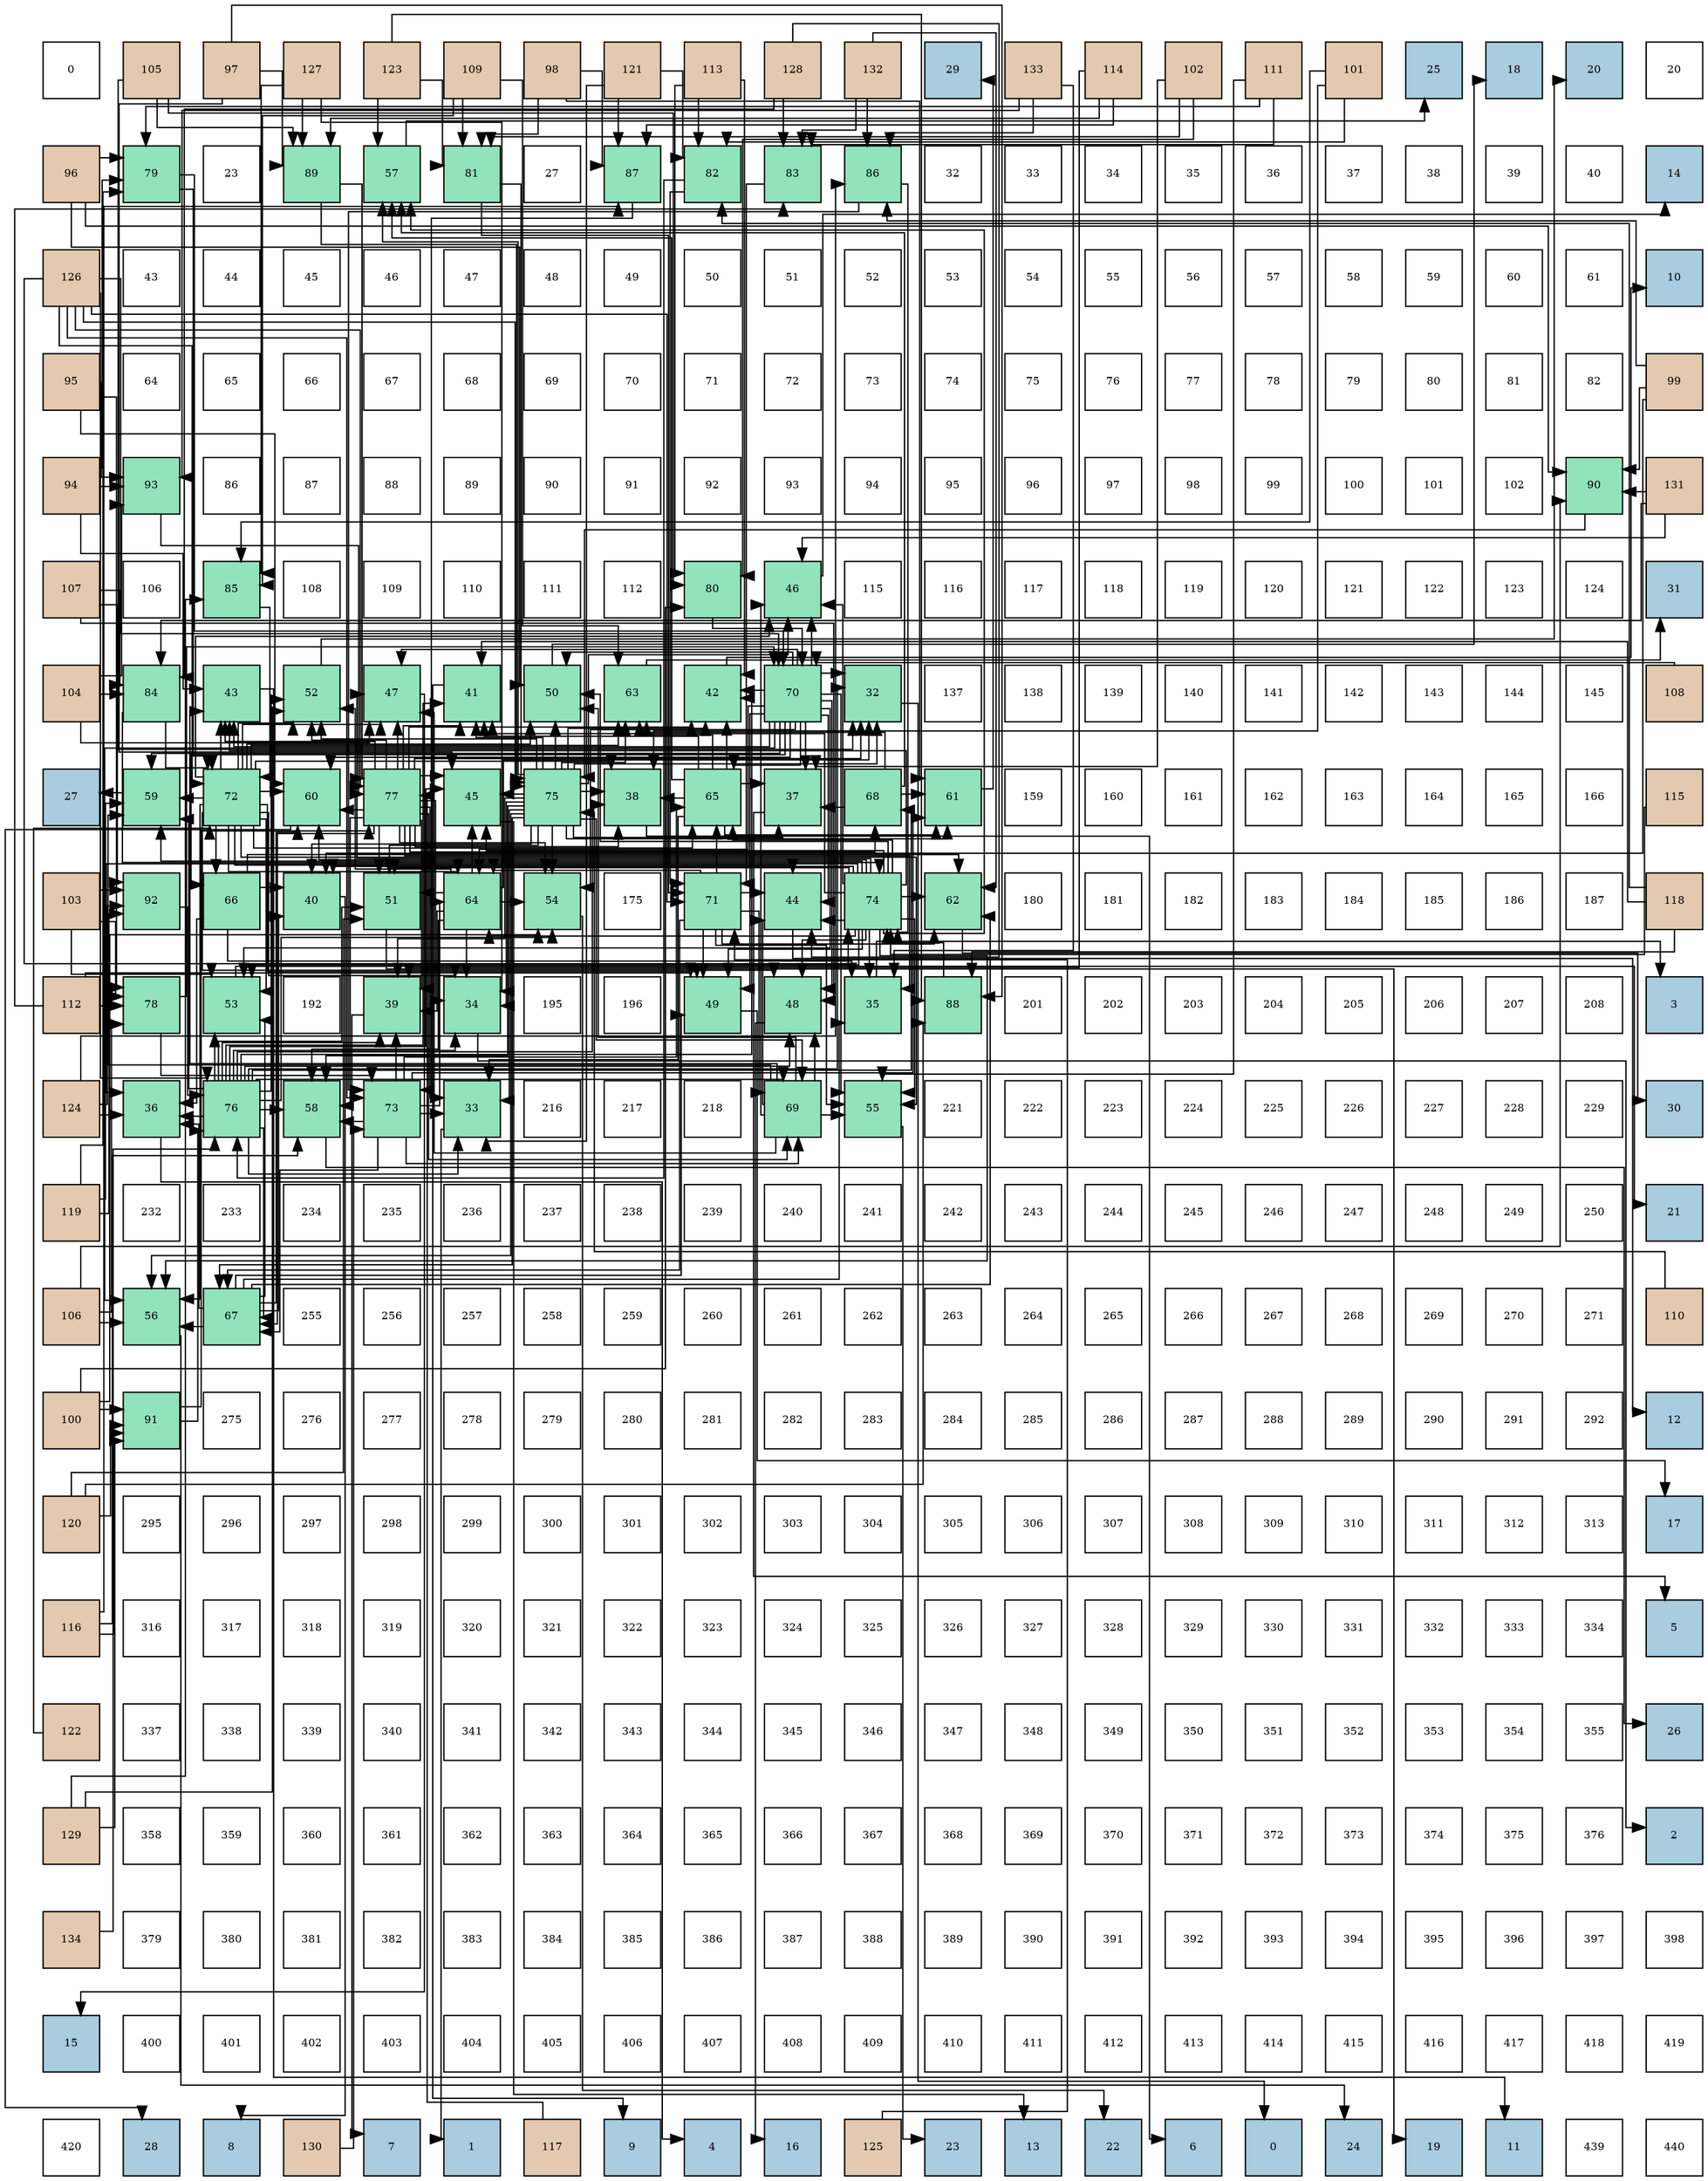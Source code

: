 digraph layout{
 rankdir=TB;
 splines=ortho;
 node [style=filled shape=square fixedsize=true width=0.6];
0[label="0", fontsize=8, fillcolor="#ffffff"];
1[label="105", fontsize=8, fillcolor="#e3c9af"];
2[label="97", fontsize=8, fillcolor="#e3c9af"];
3[label="127", fontsize=8, fillcolor="#e3c9af"];
4[label="123", fontsize=8, fillcolor="#e3c9af"];
5[label="109", fontsize=8, fillcolor="#e3c9af"];
6[label="98", fontsize=8, fillcolor="#e3c9af"];
7[label="121", fontsize=8, fillcolor="#e3c9af"];
8[label="113", fontsize=8, fillcolor="#e3c9af"];
9[label="128", fontsize=8, fillcolor="#e3c9af"];
10[label="132", fontsize=8, fillcolor="#e3c9af"];
11[label="29", fontsize=8, fillcolor="#a9ccde"];
12[label="133", fontsize=8, fillcolor="#e3c9af"];
13[label="114", fontsize=8, fillcolor="#e3c9af"];
14[label="102", fontsize=8, fillcolor="#e3c9af"];
15[label="111", fontsize=8, fillcolor="#e3c9af"];
16[label="101", fontsize=8, fillcolor="#e3c9af"];
17[label="25", fontsize=8, fillcolor="#a9ccde"];
18[label="18", fontsize=8, fillcolor="#a9ccde"];
19[label="20", fontsize=8, fillcolor="#a9ccde"];
20[label="20", fontsize=8, fillcolor="#ffffff"];
21[label="96", fontsize=8, fillcolor="#e3c9af"];
22[label="79", fontsize=8, fillcolor="#91e3bb"];
23[label="23", fontsize=8, fillcolor="#ffffff"];
24[label="89", fontsize=8, fillcolor="#91e3bb"];
25[label="57", fontsize=8, fillcolor="#91e3bb"];
26[label="81", fontsize=8, fillcolor="#91e3bb"];
27[label="27", fontsize=8, fillcolor="#ffffff"];
28[label="87", fontsize=8, fillcolor="#91e3bb"];
29[label="82", fontsize=8, fillcolor="#91e3bb"];
30[label="83", fontsize=8, fillcolor="#91e3bb"];
31[label="86", fontsize=8, fillcolor="#91e3bb"];
32[label="32", fontsize=8, fillcolor="#ffffff"];
33[label="33", fontsize=8, fillcolor="#ffffff"];
34[label="34", fontsize=8, fillcolor="#ffffff"];
35[label="35", fontsize=8, fillcolor="#ffffff"];
36[label="36", fontsize=8, fillcolor="#ffffff"];
37[label="37", fontsize=8, fillcolor="#ffffff"];
38[label="38", fontsize=8, fillcolor="#ffffff"];
39[label="39", fontsize=8, fillcolor="#ffffff"];
40[label="40", fontsize=8, fillcolor="#ffffff"];
41[label="14", fontsize=8, fillcolor="#a9ccde"];
42[label="126", fontsize=8, fillcolor="#e3c9af"];
43[label="43", fontsize=8, fillcolor="#ffffff"];
44[label="44", fontsize=8, fillcolor="#ffffff"];
45[label="45", fontsize=8, fillcolor="#ffffff"];
46[label="46", fontsize=8, fillcolor="#ffffff"];
47[label="47", fontsize=8, fillcolor="#ffffff"];
48[label="48", fontsize=8, fillcolor="#ffffff"];
49[label="49", fontsize=8, fillcolor="#ffffff"];
50[label="50", fontsize=8, fillcolor="#ffffff"];
51[label="51", fontsize=8, fillcolor="#ffffff"];
52[label="52", fontsize=8, fillcolor="#ffffff"];
53[label="53", fontsize=8, fillcolor="#ffffff"];
54[label="54", fontsize=8, fillcolor="#ffffff"];
55[label="55", fontsize=8, fillcolor="#ffffff"];
56[label="56", fontsize=8, fillcolor="#ffffff"];
57[label="57", fontsize=8, fillcolor="#ffffff"];
58[label="58", fontsize=8, fillcolor="#ffffff"];
59[label="59", fontsize=8, fillcolor="#ffffff"];
60[label="60", fontsize=8, fillcolor="#ffffff"];
61[label="61", fontsize=8, fillcolor="#ffffff"];
62[label="10", fontsize=8, fillcolor="#a9ccde"];
63[label="95", fontsize=8, fillcolor="#e3c9af"];
64[label="64", fontsize=8, fillcolor="#ffffff"];
65[label="65", fontsize=8, fillcolor="#ffffff"];
66[label="66", fontsize=8, fillcolor="#ffffff"];
67[label="67", fontsize=8, fillcolor="#ffffff"];
68[label="68", fontsize=8, fillcolor="#ffffff"];
69[label="69", fontsize=8, fillcolor="#ffffff"];
70[label="70", fontsize=8, fillcolor="#ffffff"];
71[label="71", fontsize=8, fillcolor="#ffffff"];
72[label="72", fontsize=8, fillcolor="#ffffff"];
73[label="73", fontsize=8, fillcolor="#ffffff"];
74[label="74", fontsize=8, fillcolor="#ffffff"];
75[label="75", fontsize=8, fillcolor="#ffffff"];
76[label="76", fontsize=8, fillcolor="#ffffff"];
77[label="77", fontsize=8, fillcolor="#ffffff"];
78[label="78", fontsize=8, fillcolor="#ffffff"];
79[label="79", fontsize=8, fillcolor="#ffffff"];
80[label="80", fontsize=8, fillcolor="#ffffff"];
81[label="81", fontsize=8, fillcolor="#ffffff"];
82[label="82", fontsize=8, fillcolor="#ffffff"];
83[label="99", fontsize=8, fillcolor="#e3c9af"];
84[label="94", fontsize=8, fillcolor="#e3c9af"];
85[label="93", fontsize=8, fillcolor="#91e3bb"];
86[label="86", fontsize=8, fillcolor="#ffffff"];
87[label="87", fontsize=8, fillcolor="#ffffff"];
88[label="88", fontsize=8, fillcolor="#ffffff"];
89[label="89", fontsize=8, fillcolor="#ffffff"];
90[label="90", fontsize=8, fillcolor="#ffffff"];
91[label="91", fontsize=8, fillcolor="#ffffff"];
92[label="92", fontsize=8, fillcolor="#ffffff"];
93[label="93", fontsize=8, fillcolor="#ffffff"];
94[label="94", fontsize=8, fillcolor="#ffffff"];
95[label="95", fontsize=8, fillcolor="#ffffff"];
96[label="96", fontsize=8, fillcolor="#ffffff"];
97[label="97", fontsize=8, fillcolor="#ffffff"];
98[label="98", fontsize=8, fillcolor="#ffffff"];
99[label="99", fontsize=8, fillcolor="#ffffff"];
100[label="100", fontsize=8, fillcolor="#ffffff"];
101[label="101", fontsize=8, fillcolor="#ffffff"];
102[label="102", fontsize=8, fillcolor="#ffffff"];
103[label="90", fontsize=8, fillcolor="#91e3bb"];
104[label="131", fontsize=8, fillcolor="#e3c9af"];
105[label="107", fontsize=8, fillcolor="#e3c9af"];
106[label="106", fontsize=8, fillcolor="#ffffff"];
107[label="85", fontsize=8, fillcolor="#91e3bb"];
108[label="108", fontsize=8, fillcolor="#ffffff"];
109[label="109", fontsize=8, fillcolor="#ffffff"];
110[label="110", fontsize=8, fillcolor="#ffffff"];
111[label="111", fontsize=8, fillcolor="#ffffff"];
112[label="112", fontsize=8, fillcolor="#ffffff"];
113[label="80", fontsize=8, fillcolor="#91e3bb"];
114[label="46", fontsize=8, fillcolor="#91e3bb"];
115[label="115", fontsize=8, fillcolor="#ffffff"];
116[label="116", fontsize=8, fillcolor="#ffffff"];
117[label="117", fontsize=8, fillcolor="#ffffff"];
118[label="118", fontsize=8, fillcolor="#ffffff"];
119[label="119", fontsize=8, fillcolor="#ffffff"];
120[label="120", fontsize=8, fillcolor="#ffffff"];
121[label="121", fontsize=8, fillcolor="#ffffff"];
122[label="122", fontsize=8, fillcolor="#ffffff"];
123[label="123", fontsize=8, fillcolor="#ffffff"];
124[label="124", fontsize=8, fillcolor="#ffffff"];
125[label="31", fontsize=8, fillcolor="#a9ccde"];
126[label="104", fontsize=8, fillcolor="#e3c9af"];
127[label="84", fontsize=8, fillcolor="#91e3bb"];
128[label="43", fontsize=8, fillcolor="#91e3bb"];
129[label="52", fontsize=8, fillcolor="#91e3bb"];
130[label="47", fontsize=8, fillcolor="#91e3bb"];
131[label="41", fontsize=8, fillcolor="#91e3bb"];
132[label="50", fontsize=8, fillcolor="#91e3bb"];
133[label="63", fontsize=8, fillcolor="#91e3bb"];
134[label="42", fontsize=8, fillcolor="#91e3bb"];
135[label="70", fontsize=8, fillcolor="#91e3bb"];
136[label="32", fontsize=8, fillcolor="#91e3bb"];
137[label="137", fontsize=8, fillcolor="#ffffff"];
138[label="138", fontsize=8, fillcolor="#ffffff"];
139[label="139", fontsize=8, fillcolor="#ffffff"];
140[label="140", fontsize=8, fillcolor="#ffffff"];
141[label="141", fontsize=8, fillcolor="#ffffff"];
142[label="142", fontsize=8, fillcolor="#ffffff"];
143[label="143", fontsize=8, fillcolor="#ffffff"];
144[label="144", fontsize=8, fillcolor="#ffffff"];
145[label="145", fontsize=8, fillcolor="#ffffff"];
146[label="108", fontsize=8, fillcolor="#e3c9af"];
147[label="27", fontsize=8, fillcolor="#a9ccde"];
148[label="59", fontsize=8, fillcolor="#91e3bb"];
149[label="72", fontsize=8, fillcolor="#91e3bb"];
150[label="60", fontsize=8, fillcolor="#91e3bb"];
151[label="77", fontsize=8, fillcolor="#91e3bb"];
152[label="45", fontsize=8, fillcolor="#91e3bb"];
153[label="75", fontsize=8, fillcolor="#91e3bb"];
154[label="38", fontsize=8, fillcolor="#91e3bb"];
155[label="65", fontsize=8, fillcolor="#91e3bb"];
156[label="37", fontsize=8, fillcolor="#91e3bb"];
157[label="68", fontsize=8, fillcolor="#91e3bb"];
158[label="61", fontsize=8, fillcolor="#91e3bb"];
159[label="159", fontsize=8, fillcolor="#ffffff"];
160[label="160", fontsize=8, fillcolor="#ffffff"];
161[label="161", fontsize=8, fillcolor="#ffffff"];
162[label="162", fontsize=8, fillcolor="#ffffff"];
163[label="163", fontsize=8, fillcolor="#ffffff"];
164[label="164", fontsize=8, fillcolor="#ffffff"];
165[label="165", fontsize=8, fillcolor="#ffffff"];
166[label="166", fontsize=8, fillcolor="#ffffff"];
167[label="115", fontsize=8, fillcolor="#e3c9af"];
168[label="103", fontsize=8, fillcolor="#e3c9af"];
169[label="92", fontsize=8, fillcolor="#91e3bb"];
170[label="66", fontsize=8, fillcolor="#91e3bb"];
171[label="40", fontsize=8, fillcolor="#91e3bb"];
172[label="51", fontsize=8, fillcolor="#91e3bb"];
173[label="64", fontsize=8, fillcolor="#91e3bb"];
174[label="54", fontsize=8, fillcolor="#91e3bb"];
175[label="175", fontsize=8, fillcolor="#ffffff"];
176[label="71", fontsize=8, fillcolor="#91e3bb"];
177[label="44", fontsize=8, fillcolor="#91e3bb"];
178[label="74", fontsize=8, fillcolor="#91e3bb"];
179[label="62", fontsize=8, fillcolor="#91e3bb"];
180[label="180", fontsize=8, fillcolor="#ffffff"];
181[label="181", fontsize=8, fillcolor="#ffffff"];
182[label="182", fontsize=8, fillcolor="#ffffff"];
183[label="183", fontsize=8, fillcolor="#ffffff"];
184[label="184", fontsize=8, fillcolor="#ffffff"];
185[label="185", fontsize=8, fillcolor="#ffffff"];
186[label="186", fontsize=8, fillcolor="#ffffff"];
187[label="187", fontsize=8, fillcolor="#ffffff"];
188[label="118", fontsize=8, fillcolor="#e3c9af"];
189[label="112", fontsize=8, fillcolor="#e3c9af"];
190[label="78", fontsize=8, fillcolor="#91e3bb"];
191[label="53", fontsize=8, fillcolor="#91e3bb"];
192[label="192", fontsize=8, fillcolor="#ffffff"];
193[label="39", fontsize=8, fillcolor="#91e3bb"];
194[label="34", fontsize=8, fillcolor="#91e3bb"];
195[label="195", fontsize=8, fillcolor="#ffffff"];
196[label="196", fontsize=8, fillcolor="#ffffff"];
197[label="49", fontsize=8, fillcolor="#91e3bb"];
198[label="48", fontsize=8, fillcolor="#91e3bb"];
199[label="35", fontsize=8, fillcolor="#91e3bb"];
200[label="88", fontsize=8, fillcolor="#91e3bb"];
201[label="201", fontsize=8, fillcolor="#ffffff"];
202[label="202", fontsize=8, fillcolor="#ffffff"];
203[label="203", fontsize=8, fillcolor="#ffffff"];
204[label="204", fontsize=8, fillcolor="#ffffff"];
205[label="205", fontsize=8, fillcolor="#ffffff"];
206[label="206", fontsize=8, fillcolor="#ffffff"];
207[label="207", fontsize=8, fillcolor="#ffffff"];
208[label="208", fontsize=8, fillcolor="#ffffff"];
209[label="3", fontsize=8, fillcolor="#a9ccde"];
210[label="124", fontsize=8, fillcolor="#e3c9af"];
211[label="36", fontsize=8, fillcolor="#91e3bb"];
212[label="76", fontsize=8, fillcolor="#91e3bb"];
213[label="58", fontsize=8, fillcolor="#91e3bb"];
214[label="73", fontsize=8, fillcolor="#91e3bb"];
215[label="33", fontsize=8, fillcolor="#91e3bb"];
216[label="216", fontsize=8, fillcolor="#ffffff"];
217[label="217", fontsize=8, fillcolor="#ffffff"];
218[label="218", fontsize=8, fillcolor="#ffffff"];
219[label="69", fontsize=8, fillcolor="#91e3bb"];
220[label="55", fontsize=8, fillcolor="#91e3bb"];
221[label="221", fontsize=8, fillcolor="#ffffff"];
222[label="222", fontsize=8, fillcolor="#ffffff"];
223[label="223", fontsize=8, fillcolor="#ffffff"];
224[label="224", fontsize=8, fillcolor="#ffffff"];
225[label="225", fontsize=8, fillcolor="#ffffff"];
226[label="226", fontsize=8, fillcolor="#ffffff"];
227[label="227", fontsize=8, fillcolor="#ffffff"];
228[label="228", fontsize=8, fillcolor="#ffffff"];
229[label="229", fontsize=8, fillcolor="#ffffff"];
230[label="30", fontsize=8, fillcolor="#a9ccde"];
231[label="119", fontsize=8, fillcolor="#e3c9af"];
232[label="232", fontsize=8, fillcolor="#ffffff"];
233[label="233", fontsize=8, fillcolor="#ffffff"];
234[label="234", fontsize=8, fillcolor="#ffffff"];
235[label="235", fontsize=8, fillcolor="#ffffff"];
236[label="236", fontsize=8, fillcolor="#ffffff"];
237[label="237", fontsize=8, fillcolor="#ffffff"];
238[label="238", fontsize=8, fillcolor="#ffffff"];
239[label="239", fontsize=8, fillcolor="#ffffff"];
240[label="240", fontsize=8, fillcolor="#ffffff"];
241[label="241", fontsize=8, fillcolor="#ffffff"];
242[label="242", fontsize=8, fillcolor="#ffffff"];
243[label="243", fontsize=8, fillcolor="#ffffff"];
244[label="244", fontsize=8, fillcolor="#ffffff"];
245[label="245", fontsize=8, fillcolor="#ffffff"];
246[label="246", fontsize=8, fillcolor="#ffffff"];
247[label="247", fontsize=8, fillcolor="#ffffff"];
248[label="248", fontsize=8, fillcolor="#ffffff"];
249[label="249", fontsize=8, fillcolor="#ffffff"];
250[label="250", fontsize=8, fillcolor="#ffffff"];
251[label="21", fontsize=8, fillcolor="#a9ccde"];
252[label="106", fontsize=8, fillcolor="#e3c9af"];
253[label="56", fontsize=8, fillcolor="#91e3bb"];
254[label="67", fontsize=8, fillcolor="#91e3bb"];
255[label="255", fontsize=8, fillcolor="#ffffff"];
256[label="256", fontsize=8, fillcolor="#ffffff"];
257[label="257", fontsize=8, fillcolor="#ffffff"];
258[label="258", fontsize=8, fillcolor="#ffffff"];
259[label="259", fontsize=8, fillcolor="#ffffff"];
260[label="260", fontsize=8, fillcolor="#ffffff"];
261[label="261", fontsize=8, fillcolor="#ffffff"];
262[label="262", fontsize=8, fillcolor="#ffffff"];
263[label="263", fontsize=8, fillcolor="#ffffff"];
264[label="264", fontsize=8, fillcolor="#ffffff"];
265[label="265", fontsize=8, fillcolor="#ffffff"];
266[label="266", fontsize=8, fillcolor="#ffffff"];
267[label="267", fontsize=8, fillcolor="#ffffff"];
268[label="268", fontsize=8, fillcolor="#ffffff"];
269[label="269", fontsize=8, fillcolor="#ffffff"];
270[label="270", fontsize=8, fillcolor="#ffffff"];
271[label="271", fontsize=8, fillcolor="#ffffff"];
272[label="110", fontsize=8, fillcolor="#e3c9af"];
273[label="100", fontsize=8, fillcolor="#e3c9af"];
274[label="91", fontsize=8, fillcolor="#91e3bb"];
275[label="275", fontsize=8, fillcolor="#ffffff"];
276[label="276", fontsize=8, fillcolor="#ffffff"];
277[label="277", fontsize=8, fillcolor="#ffffff"];
278[label="278", fontsize=8, fillcolor="#ffffff"];
279[label="279", fontsize=8, fillcolor="#ffffff"];
280[label="280", fontsize=8, fillcolor="#ffffff"];
281[label="281", fontsize=8, fillcolor="#ffffff"];
282[label="282", fontsize=8, fillcolor="#ffffff"];
283[label="283", fontsize=8, fillcolor="#ffffff"];
284[label="284", fontsize=8, fillcolor="#ffffff"];
285[label="285", fontsize=8, fillcolor="#ffffff"];
286[label="286", fontsize=8, fillcolor="#ffffff"];
287[label="287", fontsize=8, fillcolor="#ffffff"];
288[label="288", fontsize=8, fillcolor="#ffffff"];
289[label="289", fontsize=8, fillcolor="#ffffff"];
290[label="290", fontsize=8, fillcolor="#ffffff"];
291[label="291", fontsize=8, fillcolor="#ffffff"];
292[label="292", fontsize=8, fillcolor="#ffffff"];
293[label="12", fontsize=8, fillcolor="#a9ccde"];
294[label="120", fontsize=8, fillcolor="#e3c9af"];
295[label="295", fontsize=8, fillcolor="#ffffff"];
296[label="296", fontsize=8, fillcolor="#ffffff"];
297[label="297", fontsize=8, fillcolor="#ffffff"];
298[label="298", fontsize=8, fillcolor="#ffffff"];
299[label="299", fontsize=8, fillcolor="#ffffff"];
300[label="300", fontsize=8, fillcolor="#ffffff"];
301[label="301", fontsize=8, fillcolor="#ffffff"];
302[label="302", fontsize=8, fillcolor="#ffffff"];
303[label="303", fontsize=8, fillcolor="#ffffff"];
304[label="304", fontsize=8, fillcolor="#ffffff"];
305[label="305", fontsize=8, fillcolor="#ffffff"];
306[label="306", fontsize=8, fillcolor="#ffffff"];
307[label="307", fontsize=8, fillcolor="#ffffff"];
308[label="308", fontsize=8, fillcolor="#ffffff"];
309[label="309", fontsize=8, fillcolor="#ffffff"];
310[label="310", fontsize=8, fillcolor="#ffffff"];
311[label="311", fontsize=8, fillcolor="#ffffff"];
312[label="312", fontsize=8, fillcolor="#ffffff"];
313[label="313", fontsize=8, fillcolor="#ffffff"];
314[label="17", fontsize=8, fillcolor="#a9ccde"];
315[label="116", fontsize=8, fillcolor="#e3c9af"];
316[label="316", fontsize=8, fillcolor="#ffffff"];
317[label="317", fontsize=8, fillcolor="#ffffff"];
318[label="318", fontsize=8, fillcolor="#ffffff"];
319[label="319", fontsize=8, fillcolor="#ffffff"];
320[label="320", fontsize=8, fillcolor="#ffffff"];
321[label="321", fontsize=8, fillcolor="#ffffff"];
322[label="322", fontsize=8, fillcolor="#ffffff"];
323[label="323", fontsize=8, fillcolor="#ffffff"];
324[label="324", fontsize=8, fillcolor="#ffffff"];
325[label="325", fontsize=8, fillcolor="#ffffff"];
326[label="326", fontsize=8, fillcolor="#ffffff"];
327[label="327", fontsize=8, fillcolor="#ffffff"];
328[label="328", fontsize=8, fillcolor="#ffffff"];
329[label="329", fontsize=8, fillcolor="#ffffff"];
330[label="330", fontsize=8, fillcolor="#ffffff"];
331[label="331", fontsize=8, fillcolor="#ffffff"];
332[label="332", fontsize=8, fillcolor="#ffffff"];
333[label="333", fontsize=8, fillcolor="#ffffff"];
334[label="334", fontsize=8, fillcolor="#ffffff"];
335[label="5", fontsize=8, fillcolor="#a9ccde"];
336[label="122", fontsize=8, fillcolor="#e3c9af"];
337[label="337", fontsize=8, fillcolor="#ffffff"];
338[label="338", fontsize=8, fillcolor="#ffffff"];
339[label="339", fontsize=8, fillcolor="#ffffff"];
340[label="340", fontsize=8, fillcolor="#ffffff"];
341[label="341", fontsize=8, fillcolor="#ffffff"];
342[label="342", fontsize=8, fillcolor="#ffffff"];
343[label="343", fontsize=8, fillcolor="#ffffff"];
344[label="344", fontsize=8, fillcolor="#ffffff"];
345[label="345", fontsize=8, fillcolor="#ffffff"];
346[label="346", fontsize=8, fillcolor="#ffffff"];
347[label="347", fontsize=8, fillcolor="#ffffff"];
348[label="348", fontsize=8, fillcolor="#ffffff"];
349[label="349", fontsize=8, fillcolor="#ffffff"];
350[label="350", fontsize=8, fillcolor="#ffffff"];
351[label="351", fontsize=8, fillcolor="#ffffff"];
352[label="352", fontsize=8, fillcolor="#ffffff"];
353[label="353", fontsize=8, fillcolor="#ffffff"];
354[label="354", fontsize=8, fillcolor="#ffffff"];
355[label="355", fontsize=8, fillcolor="#ffffff"];
356[label="26", fontsize=8, fillcolor="#a9ccde"];
357[label="129", fontsize=8, fillcolor="#e3c9af"];
358[label="358", fontsize=8, fillcolor="#ffffff"];
359[label="359", fontsize=8, fillcolor="#ffffff"];
360[label="360", fontsize=8, fillcolor="#ffffff"];
361[label="361", fontsize=8, fillcolor="#ffffff"];
362[label="362", fontsize=8, fillcolor="#ffffff"];
363[label="363", fontsize=8, fillcolor="#ffffff"];
364[label="364", fontsize=8, fillcolor="#ffffff"];
365[label="365", fontsize=8, fillcolor="#ffffff"];
366[label="366", fontsize=8, fillcolor="#ffffff"];
367[label="367", fontsize=8, fillcolor="#ffffff"];
368[label="368", fontsize=8, fillcolor="#ffffff"];
369[label="369", fontsize=8, fillcolor="#ffffff"];
370[label="370", fontsize=8, fillcolor="#ffffff"];
371[label="371", fontsize=8, fillcolor="#ffffff"];
372[label="372", fontsize=8, fillcolor="#ffffff"];
373[label="373", fontsize=8, fillcolor="#ffffff"];
374[label="374", fontsize=8, fillcolor="#ffffff"];
375[label="375", fontsize=8, fillcolor="#ffffff"];
376[label="376", fontsize=8, fillcolor="#ffffff"];
377[label="2", fontsize=8, fillcolor="#a9ccde"];
378[label="134", fontsize=8, fillcolor="#e3c9af"];
379[label="379", fontsize=8, fillcolor="#ffffff"];
380[label="380", fontsize=8, fillcolor="#ffffff"];
381[label="381", fontsize=8, fillcolor="#ffffff"];
382[label="382", fontsize=8, fillcolor="#ffffff"];
383[label="383", fontsize=8, fillcolor="#ffffff"];
384[label="384", fontsize=8, fillcolor="#ffffff"];
385[label="385", fontsize=8, fillcolor="#ffffff"];
386[label="386", fontsize=8, fillcolor="#ffffff"];
387[label="387", fontsize=8, fillcolor="#ffffff"];
388[label="388", fontsize=8, fillcolor="#ffffff"];
389[label="389", fontsize=8, fillcolor="#ffffff"];
390[label="390", fontsize=8, fillcolor="#ffffff"];
391[label="391", fontsize=8, fillcolor="#ffffff"];
392[label="392", fontsize=8, fillcolor="#ffffff"];
393[label="393", fontsize=8, fillcolor="#ffffff"];
394[label="394", fontsize=8, fillcolor="#ffffff"];
395[label="395", fontsize=8, fillcolor="#ffffff"];
396[label="396", fontsize=8, fillcolor="#ffffff"];
397[label="397", fontsize=8, fillcolor="#ffffff"];
398[label="398", fontsize=8, fillcolor="#ffffff"];
399[label="15", fontsize=8, fillcolor="#a9ccde"];
400[label="400", fontsize=8, fillcolor="#ffffff"];
401[label="401", fontsize=8, fillcolor="#ffffff"];
402[label="402", fontsize=8, fillcolor="#ffffff"];
403[label="403", fontsize=8, fillcolor="#ffffff"];
404[label="404", fontsize=8, fillcolor="#ffffff"];
405[label="405", fontsize=8, fillcolor="#ffffff"];
406[label="406", fontsize=8, fillcolor="#ffffff"];
407[label="407", fontsize=8, fillcolor="#ffffff"];
408[label="408", fontsize=8, fillcolor="#ffffff"];
409[label="409", fontsize=8, fillcolor="#ffffff"];
410[label="410", fontsize=8, fillcolor="#ffffff"];
411[label="411", fontsize=8, fillcolor="#ffffff"];
412[label="412", fontsize=8, fillcolor="#ffffff"];
413[label="413", fontsize=8, fillcolor="#ffffff"];
414[label="414", fontsize=8, fillcolor="#ffffff"];
415[label="415", fontsize=8, fillcolor="#ffffff"];
416[label="416", fontsize=8, fillcolor="#ffffff"];
417[label="417", fontsize=8, fillcolor="#ffffff"];
418[label="418", fontsize=8, fillcolor="#ffffff"];
419[label="419", fontsize=8, fillcolor="#ffffff"];
420[label="420", fontsize=8, fillcolor="#ffffff"];
421[label="28", fontsize=8, fillcolor="#a9ccde"];
422[label="8", fontsize=8, fillcolor="#a9ccde"];
423[label="130", fontsize=8, fillcolor="#e3c9af"];
424[label="7", fontsize=8, fillcolor="#a9ccde"];
425[label="1", fontsize=8, fillcolor="#a9ccde"];
426[label="117", fontsize=8, fillcolor="#e3c9af"];
427[label="9", fontsize=8, fillcolor="#a9ccde"];
428[label="4", fontsize=8, fillcolor="#a9ccde"];
429[label="16", fontsize=8, fillcolor="#a9ccde"];
430[label="125", fontsize=8, fillcolor="#e3c9af"];
431[label="23", fontsize=8, fillcolor="#a9ccde"];
432[label="13", fontsize=8, fillcolor="#a9ccde"];
433[label="22", fontsize=8, fillcolor="#a9ccde"];
434[label="6", fontsize=8, fillcolor="#a9ccde"];
435[label="0", fontsize=8, fillcolor="#a9ccde"];
436[label="24", fontsize=8, fillcolor="#a9ccde"];
437[label="19", fontsize=8, fillcolor="#a9ccde"];
438[label="11", fontsize=8, fillcolor="#a9ccde"];
439[label="439", fontsize=8, fillcolor="#ffffff"];
440[label="440", fontsize=8, fillcolor="#ffffff"];
edge [constraint=false, style=vis];136 -> 435;
215 -> 425;
194 -> 377;
199 -> 209;
211 -> 428;
156 -> 335;
154 -> 434;
193 -> 424;
171 -> 422;
131 -> 427;
134 -> 62;
128 -> 438;
177 -> 293;
152 -> 432;
114 -> 41;
130 -> 399;
198 -> 429;
197 -> 314;
132 -> 18;
172 -> 437;
129 -> 19;
191 -> 251;
174 -> 433;
220 -> 431;
253 -> 436;
25 -> 17;
213 -> 356;
148 -> 147;
150 -> 421;
158 -> 11;
179 -> 230;
133 -> 125;
173 -> 136;
173 -> 194;
173 -> 193;
173 -> 152;
173 -> 172;
173 -> 129;
173 -> 174;
173 -> 213;
155 -> 215;
155 -> 156;
155 -> 154;
155 -> 131;
155 -> 134;
155 -> 25;
155 -> 158;
155 -> 133;
170 -> 199;
170 -> 211;
170 -> 171;
170 -> 179;
254 -> 199;
254 -> 211;
254 -> 171;
254 -> 197;
254 -> 191;
254 -> 253;
254 -> 150;
254 -> 179;
157 -> 156;
157 -> 25;
157 -> 158;
157 -> 133;
219 -> 128;
219 -> 177;
219 -> 114;
219 -> 130;
219 -> 198;
219 -> 132;
219 -> 220;
219 -> 148;
135 -> 136;
135 -> 156;
135 -> 134;
135 -> 128;
135 -> 177;
135 -> 114;
135 -> 130;
135 -> 198;
135 -> 197;
135 -> 132;
135 -> 191;
135 -> 174;
135 -> 220;
135 -> 253;
135 -> 148;
135 -> 150;
135 -> 173;
135 -> 155;
135 -> 170;
176 -> 177;
176 -> 197;
176 -> 220;
176 -> 179;
176 -> 173;
176 -> 155;
176 -> 254;
176 -> 219;
149 -> 194;
149 -> 154;
149 -> 128;
149 -> 177;
149 -> 114;
149 -> 130;
149 -> 198;
149 -> 197;
149 -> 132;
149 -> 129;
149 -> 191;
149 -> 220;
149 -> 253;
149 -> 148;
149 -> 150;
149 -> 133;
149 -> 173;
149 -> 155;
149 -> 170;
214 -> 215;
214 -> 193;
214 -> 213;
214 -> 158;
214 -> 173;
214 -> 155;
214 -> 254;
214 -> 219;
178 -> 199;
178 -> 211;
178 -> 171;
178 -> 131;
178 -> 128;
178 -> 177;
178 -> 152;
178 -> 114;
178 -> 130;
178 -> 198;
178 -> 197;
178 -> 132;
178 -> 172;
178 -> 191;
178 -> 220;
178 -> 253;
178 -> 25;
178 -> 148;
178 -> 150;
178 -> 179;
178 -> 173;
178 -> 155;
153 -> 136;
153 -> 215;
153 -> 194;
153 -> 156;
153 -> 154;
153 -> 193;
153 -> 171;
153 -> 131;
153 -> 134;
153 -> 152;
153 -> 114;
153 -> 132;
153 -> 172;
153 -> 129;
153 -> 174;
153 -> 253;
153 -> 25;
153 -> 213;
153 -> 158;
153 -> 133;
153 -> 254;
153 -> 219;
212 -> 136;
212 -> 215;
212 -> 194;
212 -> 211;
212 -> 154;
212 -> 193;
212 -> 131;
212 -> 134;
212 -> 152;
212 -> 198;
212 -> 172;
212 -> 129;
212 -> 191;
212 -> 174;
212 -> 213;
212 -> 148;
212 -> 254;
212 -> 157;
212 -> 219;
151 -> 136;
151 -> 215;
151 -> 194;
151 -> 199;
151 -> 154;
151 -> 193;
151 -> 131;
151 -> 134;
151 -> 128;
151 -> 152;
151 -> 130;
151 -> 172;
151 -> 129;
151 -> 174;
151 -> 213;
151 -> 150;
151 -> 254;
151 -> 157;
151 -> 219;
190 -> 135;
190 -> 214;
22 -> 135;
22 -> 149;
113 -> 135;
26 -> 176;
26 -> 153;
29 -> 176;
29 -> 212;
30 -> 176;
127 -> 149;
127 -> 178;
107 -> 149;
31 -> 214;
31 -> 178;
28 -> 214;
200 -> 178;
24 -> 153;
24 -> 151;
103 -> 153;
274 -> 212;
274 -> 151;
169 -> 212;
85 -> 151;
84 -> 128;
84 -> 22;
84 -> 85;
63 -> 150;
63 -> 190;
63 -> 85;
21 -> 132;
21 -> 22;
21 -> 103;
2 -> 152;
2 -> 200;
2 -> 24;
6 -> 158;
6 -> 26;
6 -> 28;
83 -> 171;
83 -> 31;
83 -> 103;
273 -> 174;
273 -> 113;
273 -> 274;
16 -> 154;
16 -> 29;
16 -> 107;
14 -> 156;
14 -> 113;
14 -> 26;
168 -> 191;
168 -> 190;
168 -> 169;
126 -> 130;
126 -> 127;
126 -> 85;
1 -> 136;
1 -> 113;
1 -> 24;
252 -> 253;
252 -> 190;
252 -> 103;
105 -> 198;
105 -> 127;
105 -> 169;
146 -> 135;
5 -> 133;
5 -> 26;
5 -> 107;
272 -> 153;
15 -> 220;
15 -> 22;
15 -> 30;
189 -> 197;
189 -> 190;
189 -> 30;
8 -> 134;
8 -> 113;
8 -> 29;
13 -> 193;
13 -> 28;
13 -> 24;
167 -> 178;
315 -> 213;
315 -> 28;
315 -> 274;
426 -> 151;
188 -> 131;
188 -> 29;
188 -> 200;
231 -> 148;
231 -> 22;
231 -> 169;
294 -> 172;
294 -> 200;
294 -> 274;
7 -> 215;
7 -> 29;
7 -> 28;
336 -> 149;
4 -> 25;
4 -> 26;
4 -> 200;
210 -> 211;
210 -> 31;
210 -> 169;
430 -> 176;
42 -> 135;
42 -> 176;
42 -> 149;
42 -> 214;
42 -> 178;
42 -> 153;
42 -> 212;
42 -> 151;
3 -> 194;
3 -> 107;
3 -> 24;
9 -> 177;
9 -> 30;
9 -> 127;
357 -> 129;
357 -> 107;
357 -> 274;
423 -> 214;
104 -> 114;
104 -> 127;
104 -> 103;
10 -> 179;
10 -> 30;
10 -> 31;
12 -> 199;
12 -> 31;
12 -> 85;
378 -> 212;
edge [constraint=true, style=invis];
0 -> 21 -> 42 -> 63 -> 84 -> 105 -> 126 -> 147 -> 168 -> 189 -> 210 -> 231 -> 252 -> 273 -> 294 -> 315 -> 336 -> 357 -> 378 -> 399 -> 420;
1 -> 22 -> 43 -> 64 -> 85 -> 106 -> 127 -> 148 -> 169 -> 190 -> 211 -> 232 -> 253 -> 274 -> 295 -> 316 -> 337 -> 358 -> 379 -> 400 -> 421;
2 -> 23 -> 44 -> 65 -> 86 -> 107 -> 128 -> 149 -> 170 -> 191 -> 212 -> 233 -> 254 -> 275 -> 296 -> 317 -> 338 -> 359 -> 380 -> 401 -> 422;
3 -> 24 -> 45 -> 66 -> 87 -> 108 -> 129 -> 150 -> 171 -> 192 -> 213 -> 234 -> 255 -> 276 -> 297 -> 318 -> 339 -> 360 -> 381 -> 402 -> 423;
4 -> 25 -> 46 -> 67 -> 88 -> 109 -> 130 -> 151 -> 172 -> 193 -> 214 -> 235 -> 256 -> 277 -> 298 -> 319 -> 340 -> 361 -> 382 -> 403 -> 424;
5 -> 26 -> 47 -> 68 -> 89 -> 110 -> 131 -> 152 -> 173 -> 194 -> 215 -> 236 -> 257 -> 278 -> 299 -> 320 -> 341 -> 362 -> 383 -> 404 -> 425;
6 -> 27 -> 48 -> 69 -> 90 -> 111 -> 132 -> 153 -> 174 -> 195 -> 216 -> 237 -> 258 -> 279 -> 300 -> 321 -> 342 -> 363 -> 384 -> 405 -> 426;
7 -> 28 -> 49 -> 70 -> 91 -> 112 -> 133 -> 154 -> 175 -> 196 -> 217 -> 238 -> 259 -> 280 -> 301 -> 322 -> 343 -> 364 -> 385 -> 406 -> 427;
8 -> 29 -> 50 -> 71 -> 92 -> 113 -> 134 -> 155 -> 176 -> 197 -> 218 -> 239 -> 260 -> 281 -> 302 -> 323 -> 344 -> 365 -> 386 -> 407 -> 428;
9 -> 30 -> 51 -> 72 -> 93 -> 114 -> 135 -> 156 -> 177 -> 198 -> 219 -> 240 -> 261 -> 282 -> 303 -> 324 -> 345 -> 366 -> 387 -> 408 -> 429;
10 -> 31 -> 52 -> 73 -> 94 -> 115 -> 136 -> 157 -> 178 -> 199 -> 220 -> 241 -> 262 -> 283 -> 304 -> 325 -> 346 -> 367 -> 388 -> 409 -> 430;
11 -> 32 -> 53 -> 74 -> 95 -> 116 -> 137 -> 158 -> 179 -> 200 -> 221 -> 242 -> 263 -> 284 -> 305 -> 326 -> 347 -> 368 -> 389 -> 410 -> 431;
12 -> 33 -> 54 -> 75 -> 96 -> 117 -> 138 -> 159 -> 180 -> 201 -> 222 -> 243 -> 264 -> 285 -> 306 -> 327 -> 348 -> 369 -> 390 -> 411 -> 432;
13 -> 34 -> 55 -> 76 -> 97 -> 118 -> 139 -> 160 -> 181 -> 202 -> 223 -> 244 -> 265 -> 286 -> 307 -> 328 -> 349 -> 370 -> 391 -> 412 -> 433;
14 -> 35 -> 56 -> 77 -> 98 -> 119 -> 140 -> 161 -> 182 -> 203 -> 224 -> 245 -> 266 -> 287 -> 308 -> 329 -> 350 -> 371 -> 392 -> 413 -> 434;
15 -> 36 -> 57 -> 78 -> 99 -> 120 -> 141 -> 162 -> 183 -> 204 -> 225 -> 246 -> 267 -> 288 -> 309 -> 330 -> 351 -> 372 -> 393 -> 414 -> 435;
16 -> 37 -> 58 -> 79 -> 100 -> 121 -> 142 -> 163 -> 184 -> 205 -> 226 -> 247 -> 268 -> 289 -> 310 -> 331 -> 352 -> 373 -> 394 -> 415 -> 436;
17 -> 38 -> 59 -> 80 -> 101 -> 122 -> 143 -> 164 -> 185 -> 206 -> 227 -> 248 -> 269 -> 290 -> 311 -> 332 -> 353 -> 374 -> 395 -> 416 -> 437;
18 -> 39 -> 60 -> 81 -> 102 -> 123 -> 144 -> 165 -> 186 -> 207 -> 228 -> 249 -> 270 -> 291 -> 312 -> 333 -> 354 -> 375 -> 396 -> 417 -> 438;
19 -> 40 -> 61 -> 82 -> 103 -> 124 -> 145 -> 166 -> 187 -> 208 -> 229 -> 250 -> 271 -> 292 -> 313 -> 334 -> 355 -> 376 -> 397 -> 418 -> 439;
20 -> 41 -> 62 -> 83 -> 104 -> 125 -> 146 -> 167 -> 188 -> 209 -> 230 -> 251 -> 272 -> 293 -> 314 -> 335 -> 356 -> 377 -> 398 -> 419 -> 440;
rank = same {0 -> 1 -> 2 -> 3 -> 4 -> 5 -> 6 -> 7 -> 8 -> 9 -> 10 -> 11 -> 12 -> 13 -> 14 -> 15 -> 16 -> 17 -> 18 -> 19 -> 20};
rank = same {21 -> 22 -> 23 -> 24 -> 25 -> 26 -> 27 -> 28 -> 29 -> 30 -> 31 -> 32 -> 33 -> 34 -> 35 -> 36 -> 37 -> 38 -> 39 -> 40 -> 41};
rank = same {42 -> 43 -> 44 -> 45 -> 46 -> 47 -> 48 -> 49 -> 50 -> 51 -> 52 -> 53 -> 54 -> 55 -> 56 -> 57 -> 58 -> 59 -> 60 -> 61 -> 62};
rank = same {63 -> 64 -> 65 -> 66 -> 67 -> 68 -> 69 -> 70 -> 71 -> 72 -> 73 -> 74 -> 75 -> 76 -> 77 -> 78 -> 79 -> 80 -> 81 -> 82 -> 83};
rank = same {84 -> 85 -> 86 -> 87 -> 88 -> 89 -> 90 -> 91 -> 92 -> 93 -> 94 -> 95 -> 96 -> 97 -> 98 -> 99 -> 100 -> 101 -> 102 -> 103 -> 104};
rank = same {105 -> 106 -> 107 -> 108 -> 109 -> 110 -> 111 -> 112 -> 113 -> 114 -> 115 -> 116 -> 117 -> 118 -> 119 -> 120 -> 121 -> 122 -> 123 -> 124 -> 125};
rank = same {126 -> 127 -> 128 -> 129 -> 130 -> 131 -> 132 -> 133 -> 134 -> 135 -> 136 -> 137 -> 138 -> 139 -> 140 -> 141 -> 142 -> 143 -> 144 -> 145 -> 146};
rank = same {147 -> 148 -> 149 -> 150 -> 151 -> 152 -> 153 -> 154 -> 155 -> 156 -> 157 -> 158 -> 159 -> 160 -> 161 -> 162 -> 163 -> 164 -> 165 -> 166 -> 167};
rank = same {168 -> 169 -> 170 -> 171 -> 172 -> 173 -> 174 -> 175 -> 176 -> 177 -> 178 -> 179 -> 180 -> 181 -> 182 -> 183 -> 184 -> 185 -> 186 -> 187 -> 188};
rank = same {189 -> 190 -> 191 -> 192 -> 193 -> 194 -> 195 -> 196 -> 197 -> 198 -> 199 -> 200 -> 201 -> 202 -> 203 -> 204 -> 205 -> 206 -> 207 -> 208 -> 209};
rank = same {210 -> 211 -> 212 -> 213 -> 214 -> 215 -> 216 -> 217 -> 218 -> 219 -> 220 -> 221 -> 222 -> 223 -> 224 -> 225 -> 226 -> 227 -> 228 -> 229 -> 230};
rank = same {231 -> 232 -> 233 -> 234 -> 235 -> 236 -> 237 -> 238 -> 239 -> 240 -> 241 -> 242 -> 243 -> 244 -> 245 -> 246 -> 247 -> 248 -> 249 -> 250 -> 251};
rank = same {252 -> 253 -> 254 -> 255 -> 256 -> 257 -> 258 -> 259 -> 260 -> 261 -> 262 -> 263 -> 264 -> 265 -> 266 -> 267 -> 268 -> 269 -> 270 -> 271 -> 272};
rank = same {273 -> 274 -> 275 -> 276 -> 277 -> 278 -> 279 -> 280 -> 281 -> 282 -> 283 -> 284 -> 285 -> 286 -> 287 -> 288 -> 289 -> 290 -> 291 -> 292 -> 293};
rank = same {294 -> 295 -> 296 -> 297 -> 298 -> 299 -> 300 -> 301 -> 302 -> 303 -> 304 -> 305 -> 306 -> 307 -> 308 -> 309 -> 310 -> 311 -> 312 -> 313 -> 314};
rank = same {315 -> 316 -> 317 -> 318 -> 319 -> 320 -> 321 -> 322 -> 323 -> 324 -> 325 -> 326 -> 327 -> 328 -> 329 -> 330 -> 331 -> 332 -> 333 -> 334 -> 335};
rank = same {336 -> 337 -> 338 -> 339 -> 340 -> 341 -> 342 -> 343 -> 344 -> 345 -> 346 -> 347 -> 348 -> 349 -> 350 -> 351 -> 352 -> 353 -> 354 -> 355 -> 356};
rank = same {357 -> 358 -> 359 -> 360 -> 361 -> 362 -> 363 -> 364 -> 365 -> 366 -> 367 -> 368 -> 369 -> 370 -> 371 -> 372 -> 373 -> 374 -> 375 -> 376 -> 377};
rank = same {378 -> 379 -> 380 -> 381 -> 382 -> 383 -> 384 -> 385 -> 386 -> 387 -> 388 -> 389 -> 390 -> 391 -> 392 -> 393 -> 394 -> 395 -> 396 -> 397 -> 398};
rank = same {399 -> 400 -> 401 -> 402 -> 403 -> 404 -> 405 -> 406 -> 407 -> 408 -> 409 -> 410 -> 411 -> 412 -> 413 -> 414 -> 415 -> 416 -> 417 -> 418 -> 419};
rank = same {420 -> 421 -> 422 -> 423 -> 424 -> 425 -> 426 -> 427 -> 428 -> 429 -> 430 -> 431 -> 432 -> 433 -> 434 -> 435 -> 436 -> 437 -> 438 -> 439 -> 440};
}